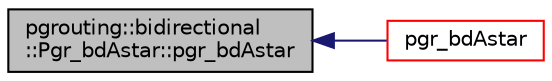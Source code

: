 digraph "pgrouting::bidirectional::Pgr_bdAstar::pgr_bdAstar"
{
  edge [fontname="Helvetica",fontsize="10",labelfontname="Helvetica",labelfontsize="10"];
  node [fontname="Helvetica",fontsize="10",shape=record];
  rankdir="LR";
  Node107 [label="pgrouting::bidirectional\l::Pgr_bdAstar::pgr_bdAstar",height=0.2,width=0.4,color="black", fillcolor="grey75", style="filled", fontcolor="black"];
  Node107 -> Node108 [dir="back",color="midnightblue",fontsize="10",style="solid",fontname="Helvetica"];
  Node108 [label="pgr_bdAstar",height=0.2,width=0.4,color="red", fillcolor="white", style="filled",URL="$bdAstar__driver_8cpp.html#a135d95fa50bc039c89b6989cf01398a7"];
}
